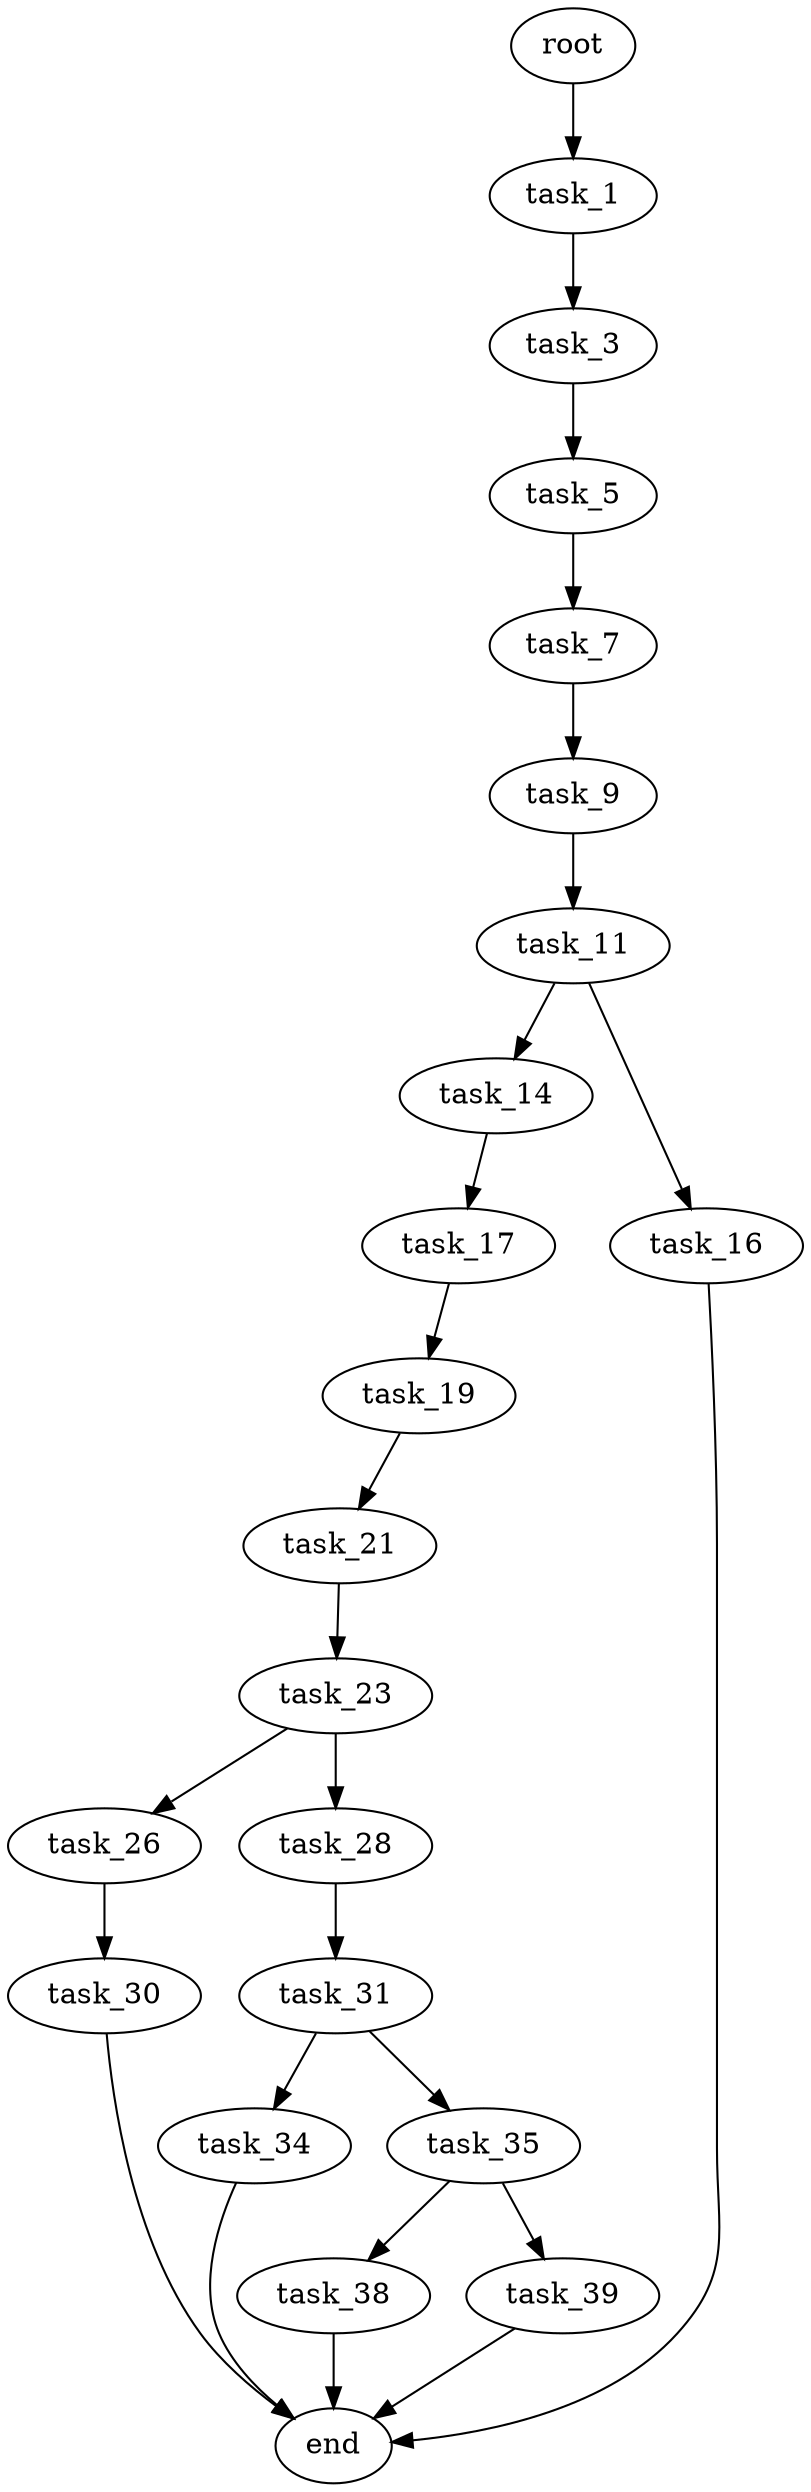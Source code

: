 digraph G {
  root [size="0.000000"];
  task_1 [size="231928233984.000000"];
  task_3 [size="13169001332.000000"];
  task_5 [size="6870244637.000000"];
  task_7 [size="8589934592.000000"];
  task_9 [size="28991029248.000000"];
  task_11 [size="29579043045.000000"];
  task_14 [size="68719476736.000000"];
  task_16 [size="1073741824000.000000"];
  task_17 [size="363848743.000000"];
  task_19 [size="120529555572.000000"];
  task_21 [size="9993282570.000000"];
  task_23 [size="807579246.000000"];
  task_26 [size="1754034293.000000"];
  task_28 [size="231928233984.000000"];
  task_30 [size="782757789696.000000"];
  task_31 [size="134217728000.000000"];
  task_34 [size="38602684799.000000"];
  task_35 [size="1653059902.000000"];
  task_38 [size="68719476736.000000"];
  task_39 [size="344660713776.000000"];
  end [size="0.000000"];

  root -> task_1 [size="1.000000"];
  task_1 -> task_3 [size="301989888.000000"];
  task_3 -> task_5 [size="209715200.000000"];
  task_5 -> task_7 [size="679477248.000000"];
  task_7 -> task_9 [size="33554432.000000"];
  task_9 -> task_11 [size="75497472.000000"];
  task_11 -> task_14 [size="679477248.000000"];
  task_11 -> task_16 [size="679477248.000000"];
  task_14 -> task_17 [size="134217728.000000"];
  task_16 -> end [size="1.000000"];
  task_17 -> task_19 [size="33554432.000000"];
  task_19 -> task_21 [size="134217728.000000"];
  task_21 -> task_23 [size="411041792.000000"];
  task_23 -> task_26 [size="33554432.000000"];
  task_23 -> task_28 [size="33554432.000000"];
  task_26 -> task_30 [size="33554432.000000"];
  task_28 -> task_31 [size="301989888.000000"];
  task_30 -> end [size="1.000000"];
  task_31 -> task_34 [size="209715200.000000"];
  task_31 -> task_35 [size="209715200.000000"];
  task_34 -> end [size="1.000000"];
  task_35 -> task_38 [size="33554432.000000"];
  task_35 -> task_39 [size="33554432.000000"];
  task_38 -> end [size="1.000000"];
  task_39 -> end [size="1.000000"];
}
